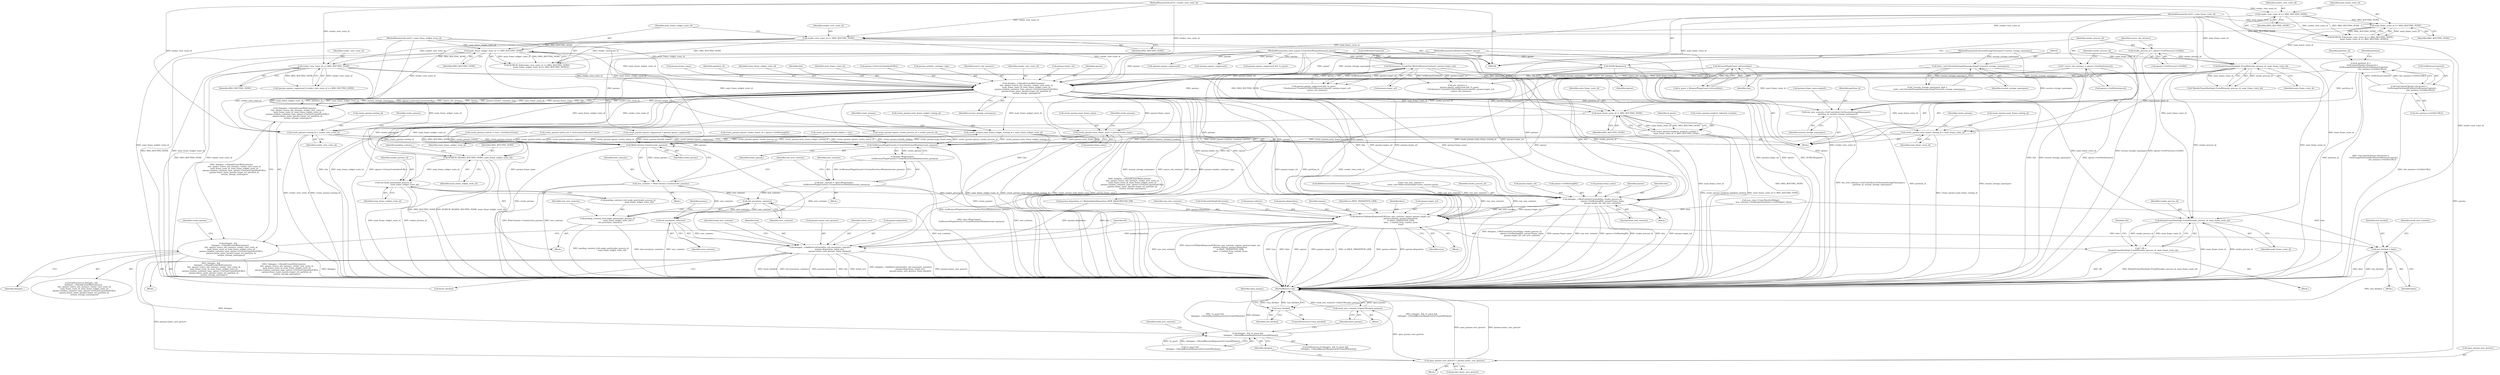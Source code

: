 digraph "0_Chrome_d18c519758c2e6043f0e1f00e2b69a55b3d7997f@pointer" {
"1000202" [label="(Call,delegate_->ShouldCreateWebContents(\n          this, opener, source_site_instance, render_view_route_id,\n          main_frame_route_id, main_frame_widget_route_id,\n          params.window_container_type, opener->GetLastCommittedURL(),\n          params.frame_name, params.target_url, partition_id,\n          session_storage_namespace))"];
"1000144" [label="(Call,BrowserPluginGuest::IsGuest(this))"];
"1000126" [label="(Call,DCHECK(opener))"];
"1000105" [label="(MethodParameterIn,RenderFrameHost* opener)"];
"1000133" [label="(Call,* source_site_instance = opener->GetSiteInstance())"];
"1000120" [label="(Call,render_view_route_id == MSG_ROUTING_NONE)"];
"1000113" [label="(Call,render_view_route_id == MSG_ROUTING_NONE)"];
"1000106" [label="(MethodParameterIn,int32_t render_view_route_id)"];
"1000116" [label="(Call,main_frame_route_id == MSG_ROUTING_NONE)"];
"1000107" [label="(MethodParameterIn,int32_t main_frame_route_id)"];
"1000152" [label="(Call,render_view_route_id == MSG_ROUTING_NONE)"];
"1000123" [label="(Call,main_frame_widget_route_id == MSG_ROUTING_NONE)"];
"1000108" [label="(MethodParameterIn,int32_t main_frame_widget_route_id)"];
"1000138" [label="(Call,RenderFrameHostImpl::FromID(render_process_id, main_frame_route_id))"];
"1000129" [label="(Call,render_process_id = opener->GetProcess()->GetID())"];
"1000109" [label="(MethodParameterIn,const mojom::CreateNewWindowParams& params)"];
"1000165" [label="(Call,SiteInstance::CreateForURL(GetBrowserContext(), params.target_url))"];
"1000172" [label="(Call,& partition_id =\n      GetContentClient()->browser()->\n          GetStoragePartitionIdForSite(GetBrowserContext(),\n                                       site_instance->GetSiteURL()))"];
"1000174" [label="(Call,GetContentClient()->browser()->\n          GetStoragePartitionIdForSite(GetBrowserContext(),\n                                       site_instance->GetSiteURL()))"];
"1000192" [label="(Call,static_cast<SessionStorageNamespaceImpl*>(session_storage_namespace))"];
"1000110" [label="(MethodParameterIn,SessionStorageNamespace* session_storage_namespace)"];
"1000201" [label="(Call,!delegate_->ShouldCreateWebContents(\n          this, opener, source_site_instance, render_view_route_id,\n          main_frame_route_id, main_frame_widget_route_id,\n          params.window_container_type, opener->GetLastCommittedURL(),\n          params.frame_name, params.target_url, partition_id,\n          session_storage_namespace))"];
"1000199" [label="(Call,delegate_ &&\n      !delegate_->ShouldCreateWebContents(\n          this, opener, source_site_instance, render_view_route_id,\n          main_frame_route_id, main_frame_widget_route_id,\n          params.window_container_type, opener->GetLastCommittedURL(),\n          params.frame_name, params.target_url, partition_id,\n          session_storage_namespace))"];
"1000444" [label="(Call,delegate_ && !is_guest &&\n          !delegate_->ShouldResumeRequestsForCreatedWindow())"];
"1000225" [label="(Call,RenderFrameHostImpl::FromID(render_process_id, main_frame_route_id))"];
"1000223" [label="(Call,* rfh =\n        RenderFrameHostImpl::FromID(render_process_id, main_frame_route_id))"];
"1000236" [label="(Call,create_params.routing_id = render_view_route_id)"];
"1000310" [label="(Call,WebContents::Create(create_params))"];
"1000308" [label="(Call,new_contents = WebContents::Create(create_params))"];
"1000358" [label="(Call,std::move(new_contents))"];
"1000352" [label="(Call,pending_contents_[std::make_pair(render_process_id,\n                                     main_frame_widget_route_id)] =\n        std::move(new_contents))"];
"1000416" [label="(Call,std::move(new_contents))"];
"1000414" [label="(Call,delegate_->AddNewContents(this, std::move(new_contents),\n                                params.disposition, initial_rect,\n                                params.mimic_user_gesture, &was_blocked))"];
"1000436" [label="(Call,open_params.user_gesture = params.mimic_user_gesture)"];
"1000459" [label="(Call,weak_new_contents->OpenURL(open_params))"];
"1000317" [label="(Call,GetBrowserPluginGuest()->CreateNewGuestWindow(create_params))"];
"1000316" [label="(Call,base::WrapUnique(\n        GetBrowserPluginGuest()->CreateNewGuestWindow(create_params)))"];
"1000314" [label="(Call,new_contents = base::WrapUnique(\n        GetBrowserPluginGuest()->CreateNewGuestWindow(create_params)))"];
"1000241" [label="(Call,create_params.main_frame_routing_id = main_frame_route_id)"];
"1000246" [label="(Call,create_params.main_frame_widget_routing_id = main_frame_widget_route_id)"];
"1000251" [label="(Call,create_params.main_frame_name = params.frame_name)"];
"1000290" [label="(Call,main_frame_route_id != MSG_ROUTING_NONE)"];
"1000286" [label="(Call,create_params.renderer_initiated_creation =\n      main_frame_route_id != MSG_ROUTING_NONE)"];
"1000349" [label="(Call,DCHECK_NE(MSG_ROUTING_NONE, main_frame_widget_route_id))"];
"1000355" [label="(Call,std::make_pair(render_process_id,\n                                     main_frame_widget_route_id))"];
"1000365" [label="(Call,delegate_->WebContentsCreated(this, render_process_id,\n                                  opener->GetRoutingID(), params.frame_name,\n                                  params.target_url, raw_new_contents))"];
"1000381" [label="(Call,observer.DidOpenRequestedURL(raw_new_contents, opener, params.target_url,\n                                   params.referrer, params.disposition,\n                                   ui::PAGE_TRANSITION_LINK,\n                                   false,  // started_from_context_menu\n                                   true))"];
"1000403" [label="(Call,was_blocked = false)"];
"1000432" [label="(Call,!was_blocked)"];
"1000325" [label="(Call,raw_new_contents->GetController().SetSessionStorageNamespace(\n      partition_id, session_storage_namespace))"];
"1000292" [label="(Identifier,MSG_ROUTING_NONE)"];
"1000242" [label="(Call,create_params.main_frame_routing_id)"];
"1000326" [label="(Identifier,partition_id)"];
"1000445" [label="(Identifier,delegate_)"];
"1000349" [label="(Call,DCHECK_NE(MSG_ROUTING_NONE, main_frame_widget_route_id))"];
"1000220" [label="(Identifier,session_storage_namespace)"];
"1000243" [label="(Identifier,create_params)"];
"1000258" [label="(Call,create_params.opener_render_process_id = render_process_id)"];
"1000315" [label="(Identifier,new_contents)"];
"1000311" [label="(Identifier,create_params)"];
"1000314" [label="(Call,new_contents = base::WrapUnique(\n        GetBrowserPluginGuest()->CreateNewGuestWindow(create_params)))"];
"1000422" [label="(Call,params.mimic_user_gesture)"];
"1000212" [label="(Call,opener->GetLastCommittedURL())"];
"1000137" [label="(Call,!RenderFrameHostImpl::FromID(render_process_id, main_frame_route_id))"];
"1000381" [label="(Call,observer.DidOpenRequestedURL(raw_new_contents, opener, params.target_url,\n                                   params.referrer, params.disposition,\n                                   ui::PAGE_TRANSITION_LINK,\n                                   false,  // started_from_context_menu\n                                   true))"];
"1000380" [label="(Block,)"];
"1000117" [label="(Identifier,main_frame_route_id)"];
"1000213" [label="(Call,params.frame_name)"];
"1000219" [label="(Identifier,partition_id)"];
"1000156" [label="(Call,site_instance =\n      params.opener_suppressed && !is_guest\n          ? SiteInstance::CreateForURL(GetBrowserContext(), params.target_url)\n          : source_site_instance)"];
"1000290" [label="(Call,main_frame_route_id != MSG_ROUTING_NONE)"];
"1000118" [label="(Identifier,MSG_ROUTING_NONE)"];
"1000390" [label="(Call,params.disposition)"];
"1000346" [label="(Call,new_view->CreateViewForWidget(\n          new_contents->GetRenderViewHost()->GetWidget(), false))"];
"1000460" [label="(Identifier,open_params)"];
"1000404" [label="(Identifier,was_blocked)"];
"1000124" [label="(Identifier,main_frame_widget_route_id)"];
"1000240" [label="(Identifier,render_view_route_id)"];
"1000461" [label="(MethodReturn,void)"];
"1000241" [label="(Call,create_params.main_frame_routing_id = main_frame_route_id)"];
"1000116" [label="(Call,main_frame_route_id == MSG_ROUTING_NONE)"];
"1000115" [label="(Identifier,MSG_ROUTING_NONE)"];
"1000154" [label="(Identifier,MSG_ROUTING_NONE)"];
"1000179" [label="(Identifier,partition)"];
"1000176" [label="(Call,site_instance->GetSiteURL())"];
"1000114" [label="(Identifier,render_view_route_id)"];
"1000313" [label="(Block,)"];
"1000145" [label="(Identifier,this)"];
"1000209" [label="(Call,params.window_container_type)"];
"1000356" [label="(Identifier,render_process_id)"];
"1000431" [label="(ControlStructure,if (!was_blocked))"];
"1000395" [label="(Identifier,true)"];
"1000352" [label="(Call,pending_contents_[std::make_pair(render_process_id,\n                                     main_frame_widget_route_id)] =\n        std::move(new_contents))"];
"1000236" [label="(Call,create_params.routing_id = render_view_route_id)"];
"1000123" [label="(Call,main_frame_widget_route_id == MSG_ROUTING_NONE)"];
"1000227" [label="(Identifier,main_frame_route_id)"];
"1000144" [label="(Call,BrowserPluginGuest::IsGuest(this))"];
"1000325" [label="(Call,raw_new_contents->GetController().SetSessionStorageNamespace(\n      partition_id, session_storage_namespace))"];
"1000126" [label="(Call,DCHECK(opener))"];
"1000287" [label="(Call,create_params.renderer_initiated_creation)"];
"1000321" [label="(Identifier,raw_new_contents)"];
"1000247" [label="(Call,create_params.main_frame_widget_routing_id)"];
"1000401" [label="(Block,)"];
"1000367" [label="(Identifier,render_process_id)"];
"1000446" [label="(Call,!is_guest &&\n          !delegate_->ShouldResumeRequestsForCreatedWindow())"];
"1000297" [label="(Block,)"];
"1000252" [label="(Call,create_params.main_frame_name)"];
"1000167" [label="(Call,params.target_url)"];
"1000291" [label="(Identifier,main_frame_route_id)"];
"1000205" [label="(Identifier,source_site_instance)"];
"1000206" [label="(Identifier,render_view_route_id)"];
"1000458" [label="(Block,)"];
"1000109" [label="(MethodParameterIn,const mojom::CreateNewWindowParams& params)"];
"1000248" [label="(Identifier,create_params)"];
"1000414" [label="(Call,delegate_->AddNewContents(this, std::move(new_contents),\n                                params.disposition, initial_rect,\n                                params.mimic_user_gesture, &was_blocked))"];
"1000443" [label="(ControlStructure,if (delegate_ && !is_guest &&\n          !delegate_->ShouldResumeRequestsForCreatedWindow()))"];
"1000251" [label="(Call,create_params.main_frame_name = params.frame_name)"];
"1000453" [label="(Identifier,weak_new_contents)"];
"1000120" [label="(Call,render_view_route_id == MSG_ROUTING_NONE)"];
"1000432" [label="(Call,!was_blocked)"];
"1000142" [label="(Call,is_guest = BrowserPluginGuest::IsGuest(this))"];
"1000119" [label="(Call,DCHECK_EQ((render_view_route_id == MSG_ROUTING_NONE),\n            (main_frame_widget_route_id == MSG_ROUTING_NONE)))"];
"1000309" [label="(Identifier,new_contents)"];
"1000216" [label="(Call,params.target_url)"];
"1000308" [label="(Call,new_contents = WebContents::Create(create_params))"];
"1000200" [label="(Identifier,delegate_)"];
"1000245" [label="(Identifier,main_frame_route_id)"];
"1000375" [label="(Identifier,raw_new_contents)"];
"1000433" [label="(Identifier,was_blocked)"];
"1000383" [label="(Identifier,opener)"];
"1000365" [label="(Call,delegate_->WebContentsCreated(this, render_process_id,\n                                  opener->GetRoutingID(), params.frame_name,\n                                  params.target_url, raw_new_contents))"];
"1000226" [label="(Identifier,render_process_id)"];
"1000263" [label="(Call,create_params.opener_render_frame_id = opener->GetRoutingID())"];
"1000438" [label="(Identifier,open_params)"];
"1000192" [label="(Call,static_cast<SessionStorageNamespaceImpl*>(session_storage_namespace))"];
"1000260" [label="(Identifier,create_params)"];
"1000361" [label="(Identifier,raw_new_contents)"];
"1000405" [label="(Identifier,false)"];
"1000310" [label="(Call,WebContents::Create(create_params))"];
"1000351" [label="(Identifier,main_frame_widget_route_id)"];
"1000425" [label="(Call,&was_blocked)"];
"1000318" [label="(Identifier,create_params)"];
"1000296" [label="(Identifier,is_guest)"];
"1000436" [label="(Call,open_params.user_gesture = params.mimic_user_gesture)"];
"1000444" [label="(Call,delegate_ && !is_guest &&\n          !delegate_->ShouldResumeRequestsForCreatedWindow())"];
"1000387" [label="(Call,params.referrer)"];
"1000175" [label="(Call,GetBrowserContext())"];
"1000250" [label="(Identifier,main_frame_widget_route_id)"];
"1000224" [label="(Identifier,rfh)"];
"1000437" [label="(Call,open_params.user_gesture)"];
"1000330" [label="(Call,params.frame_name.empty())"];
"1000122" [label="(Identifier,MSG_ROUTING_NONE)"];
"1000281" [label="(Call,create_params.initially_hidden = true)"];
"1000130" [label="(Identifier,render_process_id)"];
"1000360" [label="(Call,AddDestructionObserver(raw_new_contents))"];
"1000372" [label="(Call,params.target_url)"];
"1000303" [label="(Call,create_params.initial_size = GetContainerBounds().size())"];
"1000111" [label="(Block,)"];
"1000204" [label="(Identifier,opener)"];
"1000110" [label="(MethodParameterIn,SessionStorageNamespace* session_storage_namespace)"];
"1000190" [label="(Call,* session_storage_namespace_impl =\n      static_cast<SessionStorageNamespaceImpl*>(session_storage_namespace))"];
"1000359" [label="(Identifier,new_contents)"];
"1000337" [label="(Block,)"];
"1000148" [label="(Call,!params.opener_suppressed)"];
"1000108" [label="(MethodParameterIn,int32_t main_frame_widget_route_id)"];
"1000147" [label="(Call,!params.opener_suppressed || render_view_route_id == MSG_ROUTING_NONE)"];
"1000354" [label="(Identifier,pending_contents_)"];
"1000320" [label="(Call,* raw_new_contents =\n      static_cast<WebContentsImpl*>(new_contents.get()))"];
"1000393" [label="(Identifier,ui::PAGE_TRANSITION_LINK)"];
"1000153" [label="(Identifier,render_view_route_id)"];
"1000133" [label="(Call,* source_site_instance = opener->GetSiteInstance())"];
"1000131" [label="(Call,opener->GetProcess()->GetID())"];
"1000107" [label="(MethodParameterIn,int32_t main_frame_route_id)"];
"1000127" [label="(Identifier,opener)"];
"1000421" [label="(Identifier,initial_rect)"];
"1000106" [label="(MethodParameterIn,int32_t render_view_route_id)"];
"1000253" [label="(Identifier,create_params)"];
"1000268" [label="(Call,create_params.opener_suppressed = params.opener_suppressed)"];
"1000358" [label="(Call,std::move(new_contents))"];
"1000368" [label="(Call,opener->GetRoutingID())"];
"1000134" [label="(Identifier,source_site_instance)"];
"1000408" [label="(Identifier,weak_new_contents)"];
"1000152" [label="(Call,render_view_route_id == MSG_ROUTING_NONE)"];
"1000174" [label="(Call,GetContentClient()->browser()->\n          GetStoragePartitionIdForSite(GetBrowserContext(),\n                                       site_instance->GetSiteURL()))"];
"1000276" [label="(Call,params.disposition == WindowOpenDisposition::NEW_BACKGROUND_TAB)"];
"1000417" [label="(Identifier,new_contents)"];
"1000317" [label="(Call,GetBrowserPluginGuest()->CreateNewGuestWindow(create_params))"];
"1000105" [label="(MethodParameterIn,RenderFrameHost* opener)"];
"1000394" [label="(Identifier,false)"];
"1000158" [label="(Call,params.opener_suppressed && !is_guest\n          ? SiteInstance::CreateForURL(GetBrowserContext(), params.target_url)\n          : source_site_instance)"];
"1000208" [label="(Identifier,main_frame_widget_route_id)"];
"1000403" [label="(Call,was_blocked = false)"];
"1000121" [label="(Identifier,render_view_route_id)"];
"1000384" [label="(Call,params.target_url)"];
"1000364" [label="(Block,)"];
"1000369" [label="(Call,params.frame_name)"];
"1000327" [label="(Identifier,session_storage_namespace)"];
"1000139" [label="(Identifier,render_process_id)"];
"1000166" [label="(Call,GetBrowserContext())"];
"1000382" [label="(Identifier,raw_new_contents)"];
"1000198" [label="(ControlStructure,if (delegate_ &&\n      !delegate_->ShouldCreateWebContents(\n          this, opener, source_site_instance, render_view_route_id,\n          main_frame_route_id, main_frame_widget_route_id,\n          params.window_container_type, opener->GetLastCommittedURL(),\n          params.frame_name, params.target_url, partition_id,\n          session_storage_namespace)))"];
"1000355" [label="(Call,std::make_pair(render_process_id,\n                                     main_frame_widget_route_id))"];
"1000316" [label="(Call,base::WrapUnique(\n        GetBrowserPluginGuest()->CreateNewGuestWindow(create_params)))"];
"1000221" [label="(Block,)"];
"1000246" [label="(Call,create_params.main_frame_widget_routing_id = main_frame_widget_route_id)"];
"1000223" [label="(Call,* rfh =\n        RenderFrameHostImpl::FromID(render_process_id, main_frame_route_id))"];
"1000194" [label="(Identifier,session_storage_namespace)"];
"1000416" [label="(Call,std::move(new_contents))"];
"1000225" [label="(Call,RenderFrameHostImpl::FromID(render_process_id, main_frame_route_id))"];
"1000140" [label="(Identifier,main_frame_route_id)"];
"1000165" [label="(Call,SiteInstance::CreateForURL(GetBrowserContext(), params.target_url))"];
"1000286" [label="(Call,create_params.renderer_initiated_creation =\n      main_frame_route_id != MSG_ROUTING_NONE)"];
"1000113" [label="(Call,render_view_route_id == MSG_ROUTING_NONE)"];
"1000353" [label="(Call,pending_contents_[std::make_pair(render_process_id,\n                                     main_frame_widget_route_id)])"];
"1000418" [label="(Call,params.disposition)"];
"1000138" [label="(Call,RenderFrameHostImpl::FromID(render_process_id, main_frame_route_id))"];
"1000135" [label="(Call,opener->GetSiteInstance())"];
"1000203" [label="(Identifier,this)"];
"1000298" [label="(Call,create_params.context = view_->GetNativeView())"];
"1000419" [label="(Identifier,params)"];
"1000129" [label="(Call,render_process_id = opener->GetProcess()->GetID())"];
"1000237" [label="(Call,create_params.routing_id)"];
"1000229" [label="(Identifier,rfh)"];
"1000396" [label="(Call,ForSecurityDropFullscreen())"];
"1000207" [label="(Identifier,main_frame_route_id)"];
"1000159" [label="(Call,params.opener_suppressed && !is_guest)"];
"1000125" [label="(Identifier,MSG_ROUTING_NONE)"];
"1000112" [label="(Call,DCHECK_EQ((render_view_route_id == MSG_ROUTING_NONE),\n            (main_frame_route_id == MSG_ROUTING_NONE)))"];
"1000377" [label="(Identifier,opener)"];
"1000255" [label="(Call,params.frame_name)"];
"1000429" [label="(Identifier,weak_new_contents)"];
"1000202" [label="(Call,delegate_->ShouldCreateWebContents(\n          this, opener, source_site_instance, render_view_route_id,\n          main_frame_route_id, main_frame_widget_route_id,\n          params.window_container_type, opener->GetLastCommittedURL(),\n          params.frame_name, params.target_url, partition_id,\n          session_storage_namespace))"];
"1000350" [label="(Identifier,MSG_ROUTING_NONE)"];
"1000238" [label="(Identifier,create_params)"];
"1000201" [label="(Call,!delegate_->ShouldCreateWebContents(\n          this, opener, source_site_instance, render_view_route_id,\n          main_frame_route_id, main_frame_widget_route_id,\n          params.window_container_type, opener->GetLastCommittedURL(),\n          params.frame_name, params.target_url, partition_id,\n          session_storage_namespace))"];
"1000434" [label="(Block,)"];
"1000412" [label="(Block,)"];
"1000440" [label="(Call,params.mimic_user_gesture)"];
"1000357" [label="(Identifier,main_frame_widget_route_id)"];
"1000333" [label="(Call,!params.opener_suppressed)"];
"1000173" [label="(Identifier,partition_id)"];
"1000415" [label="(Identifier,this)"];
"1000459" [label="(Call,weak_new_contents->OpenURL(open_params))"];
"1000172" [label="(Call,& partition_id =\n      GetContentClient()->browser()->\n          GetStoragePartitionIdForSite(GetBrowserContext(),\n                                       site_instance->GetSiteURL()))"];
"1000199" [label="(Call,delegate_ &&\n      !delegate_->ShouldCreateWebContents(\n          this, opener, source_site_instance, render_view_route_id,\n          main_frame_route_id, main_frame_widget_route_id,\n          params.window_container_type, opener->GetLastCommittedURL(),\n          params.frame_name, params.target_url, partition_id,\n          session_storage_namespace))"];
"1000366" [label="(Identifier,this)"];
"1000202" -> "1000201"  [label="AST: "];
"1000202" -> "1000220"  [label="CFG: "];
"1000203" -> "1000202"  [label="AST: "];
"1000204" -> "1000202"  [label="AST: "];
"1000205" -> "1000202"  [label="AST: "];
"1000206" -> "1000202"  [label="AST: "];
"1000207" -> "1000202"  [label="AST: "];
"1000208" -> "1000202"  [label="AST: "];
"1000209" -> "1000202"  [label="AST: "];
"1000212" -> "1000202"  [label="AST: "];
"1000213" -> "1000202"  [label="AST: "];
"1000216" -> "1000202"  [label="AST: "];
"1000219" -> "1000202"  [label="AST: "];
"1000220" -> "1000202"  [label="AST: "];
"1000201" -> "1000202"  [label="CFG: "];
"1000202" -> "1000461"  [label="DDG: params.window_container_type"];
"1000202" -> "1000461"  [label="DDG: params.target_url"];
"1000202" -> "1000461"  [label="DDG: partition_id"];
"1000202" -> "1000461"  [label="DDG: render_view_route_id"];
"1000202" -> "1000461"  [label="DDG: this"];
"1000202" -> "1000461"  [label="DDG: main_frame_widget_route_id"];
"1000202" -> "1000461"  [label="DDG: opener->GetLastCommittedURL()"];
"1000202" -> "1000461"  [label="DDG: params.frame_name"];
"1000202" -> "1000461"  [label="DDG: session_storage_namespace"];
"1000202" -> "1000461"  [label="DDG: source_site_instance"];
"1000202" -> "1000461"  [label="DDG: opener"];
"1000202" -> "1000201"  [label="DDG: render_view_route_id"];
"1000202" -> "1000201"  [label="DDG: main_frame_widget_route_id"];
"1000202" -> "1000201"  [label="DDG: params.target_url"];
"1000202" -> "1000201"  [label="DDG: partition_id"];
"1000202" -> "1000201"  [label="DDG: session_storage_namespace"];
"1000202" -> "1000201"  [label="DDG: opener->GetLastCommittedURL()"];
"1000202" -> "1000201"  [label="DDG: source_site_instance"];
"1000202" -> "1000201"  [label="DDG: opener"];
"1000202" -> "1000201"  [label="DDG: params.window_container_type"];
"1000202" -> "1000201"  [label="DDG: main_frame_route_id"];
"1000202" -> "1000201"  [label="DDG: params.frame_name"];
"1000202" -> "1000201"  [label="DDG: this"];
"1000144" -> "1000202"  [label="DDG: this"];
"1000126" -> "1000202"  [label="DDG: opener"];
"1000105" -> "1000202"  [label="DDG: opener"];
"1000133" -> "1000202"  [label="DDG: source_site_instance"];
"1000120" -> "1000202"  [label="DDG: render_view_route_id"];
"1000152" -> "1000202"  [label="DDG: render_view_route_id"];
"1000106" -> "1000202"  [label="DDG: render_view_route_id"];
"1000138" -> "1000202"  [label="DDG: main_frame_route_id"];
"1000107" -> "1000202"  [label="DDG: main_frame_route_id"];
"1000123" -> "1000202"  [label="DDG: main_frame_widget_route_id"];
"1000108" -> "1000202"  [label="DDG: main_frame_widget_route_id"];
"1000109" -> "1000202"  [label="DDG: params"];
"1000165" -> "1000202"  [label="DDG: params.target_url"];
"1000172" -> "1000202"  [label="DDG: partition_id"];
"1000192" -> "1000202"  [label="DDG: session_storage_namespace"];
"1000110" -> "1000202"  [label="DDG: session_storage_namespace"];
"1000202" -> "1000225"  [label="DDG: main_frame_route_id"];
"1000202" -> "1000236"  [label="DDG: render_view_route_id"];
"1000202" -> "1000241"  [label="DDG: main_frame_route_id"];
"1000202" -> "1000246"  [label="DDG: main_frame_widget_route_id"];
"1000202" -> "1000251"  [label="DDG: params.frame_name"];
"1000202" -> "1000290"  [label="DDG: main_frame_route_id"];
"1000202" -> "1000325"  [label="DDG: partition_id"];
"1000202" -> "1000325"  [label="DDG: session_storage_namespace"];
"1000202" -> "1000349"  [label="DDG: main_frame_widget_route_id"];
"1000202" -> "1000365"  [label="DDG: this"];
"1000202" -> "1000365"  [label="DDG: params.frame_name"];
"1000202" -> "1000365"  [label="DDG: params.target_url"];
"1000202" -> "1000381"  [label="DDG: opener"];
"1000202" -> "1000381"  [label="DDG: params.target_url"];
"1000202" -> "1000414"  [label="DDG: this"];
"1000144" -> "1000142"  [label="AST: "];
"1000144" -> "1000145"  [label="CFG: "];
"1000145" -> "1000144"  [label="AST: "];
"1000142" -> "1000144"  [label="CFG: "];
"1000144" -> "1000461"  [label="DDG: this"];
"1000144" -> "1000142"  [label="DDG: this"];
"1000144" -> "1000365"  [label="DDG: this"];
"1000144" -> "1000414"  [label="DDG: this"];
"1000126" -> "1000111"  [label="AST: "];
"1000126" -> "1000127"  [label="CFG: "];
"1000127" -> "1000126"  [label="AST: "];
"1000130" -> "1000126"  [label="CFG: "];
"1000126" -> "1000461"  [label="DDG: DCHECK(opener)"];
"1000126" -> "1000461"  [label="DDG: opener"];
"1000105" -> "1000126"  [label="DDG: opener"];
"1000126" -> "1000381"  [label="DDG: opener"];
"1000105" -> "1000104"  [label="AST: "];
"1000105" -> "1000461"  [label="DDG: opener"];
"1000105" -> "1000381"  [label="DDG: opener"];
"1000133" -> "1000111"  [label="AST: "];
"1000133" -> "1000135"  [label="CFG: "];
"1000134" -> "1000133"  [label="AST: "];
"1000135" -> "1000133"  [label="AST: "];
"1000139" -> "1000133"  [label="CFG: "];
"1000133" -> "1000461"  [label="DDG: opener->GetSiteInstance()"];
"1000133" -> "1000156"  [label="DDG: source_site_instance"];
"1000133" -> "1000158"  [label="DDG: source_site_instance"];
"1000120" -> "1000119"  [label="AST: "];
"1000120" -> "1000122"  [label="CFG: "];
"1000121" -> "1000120"  [label="AST: "];
"1000122" -> "1000120"  [label="AST: "];
"1000124" -> "1000120"  [label="CFG: "];
"1000120" -> "1000461"  [label="DDG: render_view_route_id"];
"1000120" -> "1000119"  [label="DDG: render_view_route_id"];
"1000120" -> "1000119"  [label="DDG: MSG_ROUTING_NONE"];
"1000113" -> "1000120"  [label="DDG: render_view_route_id"];
"1000106" -> "1000120"  [label="DDG: render_view_route_id"];
"1000116" -> "1000120"  [label="DDG: MSG_ROUTING_NONE"];
"1000120" -> "1000123"  [label="DDG: MSG_ROUTING_NONE"];
"1000120" -> "1000152"  [label="DDG: render_view_route_id"];
"1000120" -> "1000236"  [label="DDG: render_view_route_id"];
"1000113" -> "1000112"  [label="AST: "];
"1000113" -> "1000115"  [label="CFG: "];
"1000114" -> "1000113"  [label="AST: "];
"1000115" -> "1000113"  [label="AST: "];
"1000117" -> "1000113"  [label="CFG: "];
"1000113" -> "1000112"  [label="DDG: render_view_route_id"];
"1000113" -> "1000112"  [label="DDG: MSG_ROUTING_NONE"];
"1000106" -> "1000113"  [label="DDG: render_view_route_id"];
"1000113" -> "1000116"  [label="DDG: MSG_ROUTING_NONE"];
"1000106" -> "1000104"  [label="AST: "];
"1000106" -> "1000461"  [label="DDG: render_view_route_id"];
"1000106" -> "1000152"  [label="DDG: render_view_route_id"];
"1000106" -> "1000236"  [label="DDG: render_view_route_id"];
"1000116" -> "1000112"  [label="AST: "];
"1000116" -> "1000118"  [label="CFG: "];
"1000117" -> "1000116"  [label="AST: "];
"1000118" -> "1000116"  [label="AST: "];
"1000112" -> "1000116"  [label="CFG: "];
"1000116" -> "1000112"  [label="DDG: main_frame_route_id"];
"1000116" -> "1000112"  [label="DDG: MSG_ROUTING_NONE"];
"1000107" -> "1000116"  [label="DDG: main_frame_route_id"];
"1000116" -> "1000138"  [label="DDG: main_frame_route_id"];
"1000107" -> "1000104"  [label="AST: "];
"1000107" -> "1000461"  [label="DDG: main_frame_route_id"];
"1000107" -> "1000138"  [label="DDG: main_frame_route_id"];
"1000107" -> "1000225"  [label="DDG: main_frame_route_id"];
"1000107" -> "1000241"  [label="DDG: main_frame_route_id"];
"1000107" -> "1000290"  [label="DDG: main_frame_route_id"];
"1000152" -> "1000147"  [label="AST: "];
"1000152" -> "1000154"  [label="CFG: "];
"1000153" -> "1000152"  [label="AST: "];
"1000154" -> "1000152"  [label="AST: "];
"1000147" -> "1000152"  [label="CFG: "];
"1000152" -> "1000461"  [label="DDG: render_view_route_id"];
"1000152" -> "1000461"  [label="DDG: MSG_ROUTING_NONE"];
"1000152" -> "1000147"  [label="DDG: render_view_route_id"];
"1000152" -> "1000147"  [label="DDG: MSG_ROUTING_NONE"];
"1000123" -> "1000152"  [label="DDG: MSG_ROUTING_NONE"];
"1000152" -> "1000236"  [label="DDG: render_view_route_id"];
"1000152" -> "1000290"  [label="DDG: MSG_ROUTING_NONE"];
"1000123" -> "1000119"  [label="AST: "];
"1000123" -> "1000125"  [label="CFG: "];
"1000124" -> "1000123"  [label="AST: "];
"1000125" -> "1000123"  [label="AST: "];
"1000119" -> "1000123"  [label="CFG: "];
"1000123" -> "1000461"  [label="DDG: MSG_ROUTING_NONE"];
"1000123" -> "1000461"  [label="DDG: main_frame_widget_route_id"];
"1000123" -> "1000119"  [label="DDG: main_frame_widget_route_id"];
"1000123" -> "1000119"  [label="DDG: MSG_ROUTING_NONE"];
"1000108" -> "1000123"  [label="DDG: main_frame_widget_route_id"];
"1000123" -> "1000246"  [label="DDG: main_frame_widget_route_id"];
"1000123" -> "1000290"  [label="DDG: MSG_ROUTING_NONE"];
"1000123" -> "1000349"  [label="DDG: main_frame_widget_route_id"];
"1000108" -> "1000104"  [label="AST: "];
"1000108" -> "1000461"  [label="DDG: main_frame_widget_route_id"];
"1000108" -> "1000246"  [label="DDG: main_frame_widget_route_id"];
"1000108" -> "1000349"  [label="DDG: main_frame_widget_route_id"];
"1000108" -> "1000355"  [label="DDG: main_frame_widget_route_id"];
"1000138" -> "1000137"  [label="AST: "];
"1000138" -> "1000140"  [label="CFG: "];
"1000139" -> "1000138"  [label="AST: "];
"1000140" -> "1000138"  [label="AST: "];
"1000137" -> "1000138"  [label="CFG: "];
"1000138" -> "1000137"  [label="DDG: render_process_id"];
"1000138" -> "1000137"  [label="DDG: main_frame_route_id"];
"1000129" -> "1000138"  [label="DDG: render_process_id"];
"1000138" -> "1000225"  [label="DDG: render_process_id"];
"1000138" -> "1000225"  [label="DDG: main_frame_route_id"];
"1000138" -> "1000241"  [label="DDG: main_frame_route_id"];
"1000138" -> "1000258"  [label="DDG: render_process_id"];
"1000138" -> "1000290"  [label="DDG: main_frame_route_id"];
"1000138" -> "1000355"  [label="DDG: render_process_id"];
"1000138" -> "1000365"  [label="DDG: render_process_id"];
"1000129" -> "1000111"  [label="AST: "];
"1000129" -> "1000131"  [label="CFG: "];
"1000130" -> "1000129"  [label="AST: "];
"1000131" -> "1000129"  [label="AST: "];
"1000134" -> "1000129"  [label="CFG: "];
"1000129" -> "1000461"  [label="DDG: opener->GetProcess()->GetID()"];
"1000109" -> "1000104"  [label="AST: "];
"1000109" -> "1000461"  [label="DDG: params"];
"1000109" -> "1000148"  [label="DDG: params"];
"1000109" -> "1000159"  [label="DDG: params"];
"1000109" -> "1000165"  [label="DDG: params"];
"1000109" -> "1000251"  [label="DDG: params"];
"1000109" -> "1000268"  [label="DDG: params"];
"1000109" -> "1000276"  [label="DDG: params"];
"1000109" -> "1000333"  [label="DDG: params"];
"1000109" -> "1000365"  [label="DDG: params"];
"1000109" -> "1000381"  [label="DDG: params"];
"1000109" -> "1000414"  [label="DDG: params"];
"1000109" -> "1000436"  [label="DDG: params"];
"1000165" -> "1000158"  [label="AST: "];
"1000165" -> "1000167"  [label="CFG: "];
"1000166" -> "1000165"  [label="AST: "];
"1000167" -> "1000165"  [label="AST: "];
"1000158" -> "1000165"  [label="CFG: "];
"1000165" -> "1000461"  [label="DDG: params.target_url"];
"1000165" -> "1000156"  [label="DDG: GetBrowserContext()"];
"1000165" -> "1000156"  [label="DDG: params.target_url"];
"1000165" -> "1000158"  [label="DDG: GetBrowserContext()"];
"1000165" -> "1000158"  [label="DDG: params.target_url"];
"1000165" -> "1000365"  [label="DDG: params.target_url"];
"1000165" -> "1000381"  [label="DDG: params.target_url"];
"1000172" -> "1000111"  [label="AST: "];
"1000172" -> "1000174"  [label="CFG: "];
"1000173" -> "1000172"  [label="AST: "];
"1000174" -> "1000172"  [label="AST: "];
"1000179" -> "1000172"  [label="CFG: "];
"1000172" -> "1000461"  [label="DDG: partition_id"];
"1000172" -> "1000461"  [label="DDG: GetContentClient()->browser()->\n          GetStoragePartitionIdForSite(GetBrowserContext(),\n                                       site_instance->GetSiteURL())"];
"1000174" -> "1000172"  [label="DDG: GetBrowserContext()"];
"1000174" -> "1000172"  [label="DDG: site_instance->GetSiteURL()"];
"1000172" -> "1000325"  [label="DDG: partition_id"];
"1000174" -> "1000176"  [label="CFG: "];
"1000175" -> "1000174"  [label="AST: "];
"1000176" -> "1000174"  [label="AST: "];
"1000174" -> "1000461"  [label="DDG: site_instance->GetSiteURL()"];
"1000192" -> "1000190"  [label="AST: "];
"1000192" -> "1000194"  [label="CFG: "];
"1000193" -> "1000192"  [label="AST: "];
"1000194" -> "1000192"  [label="AST: "];
"1000190" -> "1000192"  [label="CFG: "];
"1000192" -> "1000461"  [label="DDG: session_storage_namespace"];
"1000192" -> "1000190"  [label="DDG: session_storage_namespace"];
"1000110" -> "1000192"  [label="DDG: session_storage_namespace"];
"1000192" -> "1000325"  [label="DDG: session_storage_namespace"];
"1000110" -> "1000104"  [label="AST: "];
"1000110" -> "1000461"  [label="DDG: session_storage_namespace"];
"1000110" -> "1000325"  [label="DDG: session_storage_namespace"];
"1000201" -> "1000199"  [label="AST: "];
"1000199" -> "1000201"  [label="CFG: "];
"1000201" -> "1000461"  [label="DDG: delegate_->ShouldCreateWebContents(\n          this, opener, source_site_instance, render_view_route_id,\n          main_frame_route_id, main_frame_widget_route_id,\n          params.window_container_type, opener->GetLastCommittedURL(),\n          params.frame_name, params.target_url, partition_id,\n          session_storage_namespace)"];
"1000201" -> "1000199"  [label="DDG: delegate_->ShouldCreateWebContents(\n          this, opener, source_site_instance, render_view_route_id,\n          main_frame_route_id, main_frame_widget_route_id,\n          params.window_container_type, opener->GetLastCommittedURL(),\n          params.frame_name, params.target_url, partition_id,\n          session_storage_namespace)"];
"1000199" -> "1000198"  [label="AST: "];
"1000199" -> "1000200"  [label="CFG: "];
"1000200" -> "1000199"  [label="AST: "];
"1000224" -> "1000199"  [label="CFG: "];
"1000238" -> "1000199"  [label="CFG: "];
"1000199" -> "1000461"  [label="DDG: !delegate_->ShouldCreateWebContents(\n          this, opener, source_site_instance, render_view_route_id,\n          main_frame_route_id, main_frame_widget_route_id,\n          params.window_container_type, opener->GetLastCommittedURL(),\n          params.frame_name, params.target_url, partition_id,\n          session_storage_namespace)"];
"1000199" -> "1000461"  [label="DDG: delegate_"];
"1000199" -> "1000461"  [label="DDG: delegate_ &&\n      !delegate_->ShouldCreateWebContents(\n          this, opener, source_site_instance, render_view_route_id,\n          main_frame_route_id, main_frame_widget_route_id,\n          params.window_container_type, opener->GetLastCommittedURL(),\n          params.frame_name, params.target_url, partition_id,\n          session_storage_namespace)"];
"1000199" -> "1000444"  [label="DDG: delegate_"];
"1000444" -> "1000443"  [label="AST: "];
"1000444" -> "1000445"  [label="CFG: "];
"1000444" -> "1000446"  [label="CFG: "];
"1000445" -> "1000444"  [label="AST: "];
"1000446" -> "1000444"  [label="AST: "];
"1000453" -> "1000444"  [label="CFG: "];
"1000460" -> "1000444"  [label="CFG: "];
"1000444" -> "1000461"  [label="DDG: !is_guest &&\n          !delegate_->ShouldResumeRequestsForCreatedWindow()"];
"1000444" -> "1000461"  [label="DDG: delegate_"];
"1000444" -> "1000461"  [label="DDG: delegate_ && !is_guest &&\n          !delegate_->ShouldResumeRequestsForCreatedWindow()"];
"1000446" -> "1000444"  [label="DDG: !is_guest"];
"1000446" -> "1000444"  [label="DDG: !delegate_->ShouldResumeRequestsForCreatedWindow()"];
"1000225" -> "1000223"  [label="AST: "];
"1000225" -> "1000227"  [label="CFG: "];
"1000226" -> "1000225"  [label="AST: "];
"1000227" -> "1000225"  [label="AST: "];
"1000223" -> "1000225"  [label="CFG: "];
"1000225" -> "1000461"  [label="DDG: main_frame_route_id"];
"1000225" -> "1000461"  [label="DDG: render_process_id"];
"1000225" -> "1000223"  [label="DDG: render_process_id"];
"1000225" -> "1000223"  [label="DDG: main_frame_route_id"];
"1000223" -> "1000221"  [label="AST: "];
"1000224" -> "1000223"  [label="AST: "];
"1000229" -> "1000223"  [label="CFG: "];
"1000223" -> "1000461"  [label="DDG: RenderFrameHostImpl::FromID(render_process_id, main_frame_route_id)"];
"1000223" -> "1000461"  [label="DDG: rfh"];
"1000236" -> "1000111"  [label="AST: "];
"1000236" -> "1000240"  [label="CFG: "];
"1000237" -> "1000236"  [label="AST: "];
"1000240" -> "1000236"  [label="AST: "];
"1000243" -> "1000236"  [label="CFG: "];
"1000236" -> "1000461"  [label="DDG: create_params.routing_id"];
"1000236" -> "1000461"  [label="DDG: render_view_route_id"];
"1000236" -> "1000310"  [label="DDG: create_params.routing_id"];
"1000236" -> "1000317"  [label="DDG: create_params.routing_id"];
"1000310" -> "1000308"  [label="AST: "];
"1000310" -> "1000311"  [label="CFG: "];
"1000311" -> "1000310"  [label="AST: "];
"1000308" -> "1000310"  [label="CFG: "];
"1000310" -> "1000461"  [label="DDG: create_params"];
"1000310" -> "1000308"  [label="DDG: create_params"];
"1000258" -> "1000310"  [label="DDG: create_params.opener_render_process_id"];
"1000303" -> "1000310"  [label="DDG: create_params.initial_size"];
"1000286" -> "1000310"  [label="DDG: create_params.renderer_initiated_creation"];
"1000298" -> "1000310"  [label="DDG: create_params.context"];
"1000268" -> "1000310"  [label="DDG: create_params.opener_suppressed"];
"1000251" -> "1000310"  [label="DDG: create_params.main_frame_name"];
"1000263" -> "1000310"  [label="DDG: create_params.opener_render_frame_id"];
"1000241" -> "1000310"  [label="DDG: create_params.main_frame_routing_id"];
"1000246" -> "1000310"  [label="DDG: create_params.main_frame_widget_routing_id"];
"1000281" -> "1000310"  [label="DDG: create_params.initially_hidden"];
"1000308" -> "1000297"  [label="AST: "];
"1000309" -> "1000308"  [label="AST: "];
"1000321" -> "1000308"  [label="CFG: "];
"1000308" -> "1000461"  [label="DDG: WebContents::Create(create_params)"];
"1000308" -> "1000461"  [label="DDG: new_contents"];
"1000308" -> "1000358"  [label="DDG: new_contents"];
"1000308" -> "1000416"  [label="DDG: new_contents"];
"1000358" -> "1000352"  [label="AST: "];
"1000358" -> "1000359"  [label="CFG: "];
"1000359" -> "1000358"  [label="AST: "];
"1000352" -> "1000358"  [label="CFG: "];
"1000358" -> "1000461"  [label="DDG: new_contents"];
"1000358" -> "1000352"  [label="DDG: new_contents"];
"1000314" -> "1000358"  [label="DDG: new_contents"];
"1000358" -> "1000416"  [label="DDG: new_contents"];
"1000352" -> "1000337"  [label="AST: "];
"1000353" -> "1000352"  [label="AST: "];
"1000361" -> "1000352"  [label="CFG: "];
"1000352" -> "1000461"  [label="DDG: pending_contents_[std::make_pair(render_process_id,\n                                     main_frame_widget_route_id)]"];
"1000352" -> "1000461"  [label="DDG: std::move(new_contents)"];
"1000416" -> "1000414"  [label="AST: "];
"1000416" -> "1000417"  [label="CFG: "];
"1000417" -> "1000416"  [label="AST: "];
"1000419" -> "1000416"  [label="CFG: "];
"1000416" -> "1000461"  [label="DDG: new_contents"];
"1000416" -> "1000414"  [label="DDG: new_contents"];
"1000314" -> "1000416"  [label="DDG: new_contents"];
"1000414" -> "1000412"  [label="AST: "];
"1000414" -> "1000425"  [label="CFG: "];
"1000415" -> "1000414"  [label="AST: "];
"1000418" -> "1000414"  [label="AST: "];
"1000421" -> "1000414"  [label="AST: "];
"1000422" -> "1000414"  [label="AST: "];
"1000425" -> "1000414"  [label="AST: "];
"1000429" -> "1000414"  [label="CFG: "];
"1000414" -> "1000461"  [label="DDG: delegate_->AddNewContents(this, std::move(new_contents),\n                                params.disposition, initial_rect,\n                                params.mimic_user_gesture, &was_blocked)"];
"1000414" -> "1000461"  [label="DDG: params.mimic_user_gesture"];
"1000414" -> "1000461"  [label="DDG: &was_blocked"];
"1000414" -> "1000461"  [label="DDG: std::move(new_contents)"];
"1000414" -> "1000461"  [label="DDG: params.disposition"];
"1000414" -> "1000461"  [label="DDG: this"];
"1000414" -> "1000461"  [label="DDG: initial_rect"];
"1000365" -> "1000414"  [label="DDG: this"];
"1000381" -> "1000414"  [label="DDG: params.disposition"];
"1000276" -> "1000414"  [label="DDG: params.disposition"];
"1000414" -> "1000436"  [label="DDG: params.mimic_user_gesture"];
"1000436" -> "1000434"  [label="AST: "];
"1000436" -> "1000440"  [label="CFG: "];
"1000437" -> "1000436"  [label="AST: "];
"1000440" -> "1000436"  [label="AST: "];
"1000445" -> "1000436"  [label="CFG: "];
"1000436" -> "1000461"  [label="DDG: open_params.user_gesture"];
"1000436" -> "1000461"  [label="DDG: params.mimic_user_gesture"];
"1000436" -> "1000459"  [label="DDG: open_params.user_gesture"];
"1000459" -> "1000458"  [label="AST: "];
"1000459" -> "1000460"  [label="CFG: "];
"1000460" -> "1000459"  [label="AST: "];
"1000461" -> "1000459"  [label="CFG: "];
"1000459" -> "1000461"  [label="DDG: open_params"];
"1000459" -> "1000461"  [label="DDG: weak_new_contents->OpenURL(open_params)"];
"1000317" -> "1000316"  [label="AST: "];
"1000317" -> "1000318"  [label="CFG: "];
"1000318" -> "1000317"  [label="AST: "];
"1000316" -> "1000317"  [label="CFG: "];
"1000317" -> "1000461"  [label="DDG: create_params"];
"1000317" -> "1000316"  [label="DDG: create_params"];
"1000258" -> "1000317"  [label="DDG: create_params.opener_render_process_id"];
"1000286" -> "1000317"  [label="DDG: create_params.renderer_initiated_creation"];
"1000268" -> "1000317"  [label="DDG: create_params.opener_suppressed"];
"1000251" -> "1000317"  [label="DDG: create_params.main_frame_name"];
"1000263" -> "1000317"  [label="DDG: create_params.opener_render_frame_id"];
"1000241" -> "1000317"  [label="DDG: create_params.main_frame_routing_id"];
"1000246" -> "1000317"  [label="DDG: create_params.main_frame_widget_routing_id"];
"1000281" -> "1000317"  [label="DDG: create_params.initially_hidden"];
"1000316" -> "1000314"  [label="AST: "];
"1000314" -> "1000316"  [label="CFG: "];
"1000316" -> "1000461"  [label="DDG: GetBrowserPluginGuest()->CreateNewGuestWindow(create_params)"];
"1000316" -> "1000314"  [label="DDG: GetBrowserPluginGuest()->CreateNewGuestWindow(create_params)"];
"1000314" -> "1000313"  [label="AST: "];
"1000315" -> "1000314"  [label="AST: "];
"1000321" -> "1000314"  [label="CFG: "];
"1000314" -> "1000461"  [label="DDG: new_contents"];
"1000314" -> "1000461"  [label="DDG: base::WrapUnique(\n        GetBrowserPluginGuest()->CreateNewGuestWindow(create_params))"];
"1000241" -> "1000111"  [label="AST: "];
"1000241" -> "1000245"  [label="CFG: "];
"1000242" -> "1000241"  [label="AST: "];
"1000245" -> "1000241"  [label="AST: "];
"1000248" -> "1000241"  [label="CFG: "];
"1000241" -> "1000461"  [label="DDG: create_params.main_frame_routing_id"];
"1000246" -> "1000111"  [label="AST: "];
"1000246" -> "1000250"  [label="CFG: "];
"1000247" -> "1000246"  [label="AST: "];
"1000250" -> "1000246"  [label="AST: "];
"1000253" -> "1000246"  [label="CFG: "];
"1000246" -> "1000461"  [label="DDG: main_frame_widget_route_id"];
"1000246" -> "1000461"  [label="DDG: create_params.main_frame_widget_routing_id"];
"1000251" -> "1000111"  [label="AST: "];
"1000251" -> "1000255"  [label="CFG: "];
"1000252" -> "1000251"  [label="AST: "];
"1000255" -> "1000251"  [label="AST: "];
"1000260" -> "1000251"  [label="CFG: "];
"1000251" -> "1000461"  [label="DDG: params.frame_name"];
"1000251" -> "1000461"  [label="DDG: create_params.main_frame_name"];
"1000290" -> "1000286"  [label="AST: "];
"1000290" -> "1000292"  [label="CFG: "];
"1000291" -> "1000290"  [label="AST: "];
"1000292" -> "1000290"  [label="AST: "];
"1000286" -> "1000290"  [label="CFG: "];
"1000290" -> "1000461"  [label="DDG: main_frame_route_id"];
"1000290" -> "1000461"  [label="DDG: MSG_ROUTING_NONE"];
"1000290" -> "1000286"  [label="DDG: main_frame_route_id"];
"1000290" -> "1000286"  [label="DDG: MSG_ROUTING_NONE"];
"1000290" -> "1000349"  [label="DDG: MSG_ROUTING_NONE"];
"1000286" -> "1000111"  [label="AST: "];
"1000287" -> "1000286"  [label="AST: "];
"1000296" -> "1000286"  [label="CFG: "];
"1000286" -> "1000461"  [label="DDG: main_frame_route_id != MSG_ROUTING_NONE"];
"1000286" -> "1000461"  [label="DDG: create_params.renderer_initiated_creation"];
"1000349" -> "1000337"  [label="AST: "];
"1000349" -> "1000351"  [label="CFG: "];
"1000350" -> "1000349"  [label="AST: "];
"1000351" -> "1000349"  [label="AST: "];
"1000354" -> "1000349"  [label="CFG: "];
"1000349" -> "1000461"  [label="DDG: DCHECK_NE(MSG_ROUTING_NONE, main_frame_widget_route_id)"];
"1000349" -> "1000461"  [label="DDG: MSG_ROUTING_NONE"];
"1000349" -> "1000355"  [label="DDG: main_frame_widget_route_id"];
"1000355" -> "1000353"  [label="AST: "];
"1000355" -> "1000357"  [label="CFG: "];
"1000356" -> "1000355"  [label="AST: "];
"1000357" -> "1000355"  [label="AST: "];
"1000353" -> "1000355"  [label="CFG: "];
"1000355" -> "1000461"  [label="DDG: render_process_id"];
"1000355" -> "1000461"  [label="DDG: main_frame_widget_route_id"];
"1000355" -> "1000365"  [label="DDG: render_process_id"];
"1000365" -> "1000364"  [label="AST: "];
"1000365" -> "1000375"  [label="CFG: "];
"1000366" -> "1000365"  [label="AST: "];
"1000367" -> "1000365"  [label="AST: "];
"1000368" -> "1000365"  [label="AST: "];
"1000369" -> "1000365"  [label="AST: "];
"1000372" -> "1000365"  [label="AST: "];
"1000375" -> "1000365"  [label="AST: "];
"1000377" -> "1000365"  [label="CFG: "];
"1000365" -> "1000461"  [label="DDG: delegate_->WebContentsCreated(this, render_process_id,\n                                  opener->GetRoutingID(), params.frame_name,\n                                  params.target_url, raw_new_contents)"];
"1000365" -> "1000461"  [label="DDG: params.frame_name"];
"1000365" -> "1000461"  [label="DDG: raw_new_contents"];
"1000365" -> "1000461"  [label="DDG: opener->GetRoutingID()"];
"1000365" -> "1000461"  [label="DDG: render_process_id"];
"1000365" -> "1000461"  [label="DDG: this"];
"1000365" -> "1000461"  [label="DDG: params.target_url"];
"1000360" -> "1000365"  [label="DDG: raw_new_contents"];
"1000320" -> "1000365"  [label="DDG: raw_new_contents"];
"1000365" -> "1000381"  [label="DDG: raw_new_contents"];
"1000365" -> "1000381"  [label="DDG: params.target_url"];
"1000381" -> "1000380"  [label="AST: "];
"1000381" -> "1000395"  [label="CFG: "];
"1000382" -> "1000381"  [label="AST: "];
"1000383" -> "1000381"  [label="AST: "];
"1000384" -> "1000381"  [label="AST: "];
"1000387" -> "1000381"  [label="AST: "];
"1000390" -> "1000381"  [label="AST: "];
"1000393" -> "1000381"  [label="AST: "];
"1000394" -> "1000381"  [label="AST: "];
"1000395" -> "1000381"  [label="AST: "];
"1000396" -> "1000381"  [label="CFG: "];
"1000381" -> "1000461"  [label="DDG: false"];
"1000381" -> "1000461"  [label="DDG: opener"];
"1000381" -> "1000461"  [label="DDG: params.target_url"];
"1000381" -> "1000461"  [label="DDG: ui::PAGE_TRANSITION_LINK"];
"1000381" -> "1000461"  [label="DDG: params.referrer"];
"1000381" -> "1000461"  [label="DDG: params.disposition"];
"1000381" -> "1000461"  [label="DDG: raw_new_contents"];
"1000381" -> "1000461"  [label="DDG: observer.DidOpenRequestedURL(raw_new_contents, opener, params.target_url,\n                                   params.referrer, params.disposition,\n                                   ui::PAGE_TRANSITION_LINK,\n                                   false,  // started_from_context_menu\n                                   true)"];
"1000381" -> "1000461"  [label="DDG: true"];
"1000360" -> "1000381"  [label="DDG: raw_new_contents"];
"1000320" -> "1000381"  [label="DDG: raw_new_contents"];
"1000276" -> "1000381"  [label="DDG: params.disposition"];
"1000346" -> "1000381"  [label="DDG: false"];
"1000381" -> "1000403"  [label="DDG: false"];
"1000403" -> "1000401"  [label="AST: "];
"1000403" -> "1000405"  [label="CFG: "];
"1000404" -> "1000403"  [label="AST: "];
"1000405" -> "1000403"  [label="AST: "];
"1000408" -> "1000403"  [label="CFG: "];
"1000403" -> "1000461"  [label="DDG: false"];
"1000403" -> "1000461"  [label="DDG: was_blocked"];
"1000346" -> "1000403"  [label="DDG: false"];
"1000403" -> "1000432"  [label="DDG: was_blocked"];
"1000432" -> "1000431"  [label="AST: "];
"1000432" -> "1000433"  [label="CFG: "];
"1000433" -> "1000432"  [label="AST: "];
"1000438" -> "1000432"  [label="CFG: "];
"1000461" -> "1000432"  [label="CFG: "];
"1000432" -> "1000461"  [label="DDG: !was_blocked"];
"1000432" -> "1000461"  [label="DDG: was_blocked"];
"1000325" -> "1000111"  [label="AST: "];
"1000325" -> "1000327"  [label="CFG: "];
"1000326" -> "1000325"  [label="AST: "];
"1000327" -> "1000325"  [label="AST: "];
"1000330" -> "1000325"  [label="CFG: "];
"1000325" -> "1000461"  [label="DDG: partition_id"];
"1000325" -> "1000461"  [label="DDG: raw_new_contents->GetController().SetSessionStorageNamespace(\n      partition_id, session_storage_namespace)"];
"1000325" -> "1000461"  [label="DDG: session_storage_namespace"];
}
